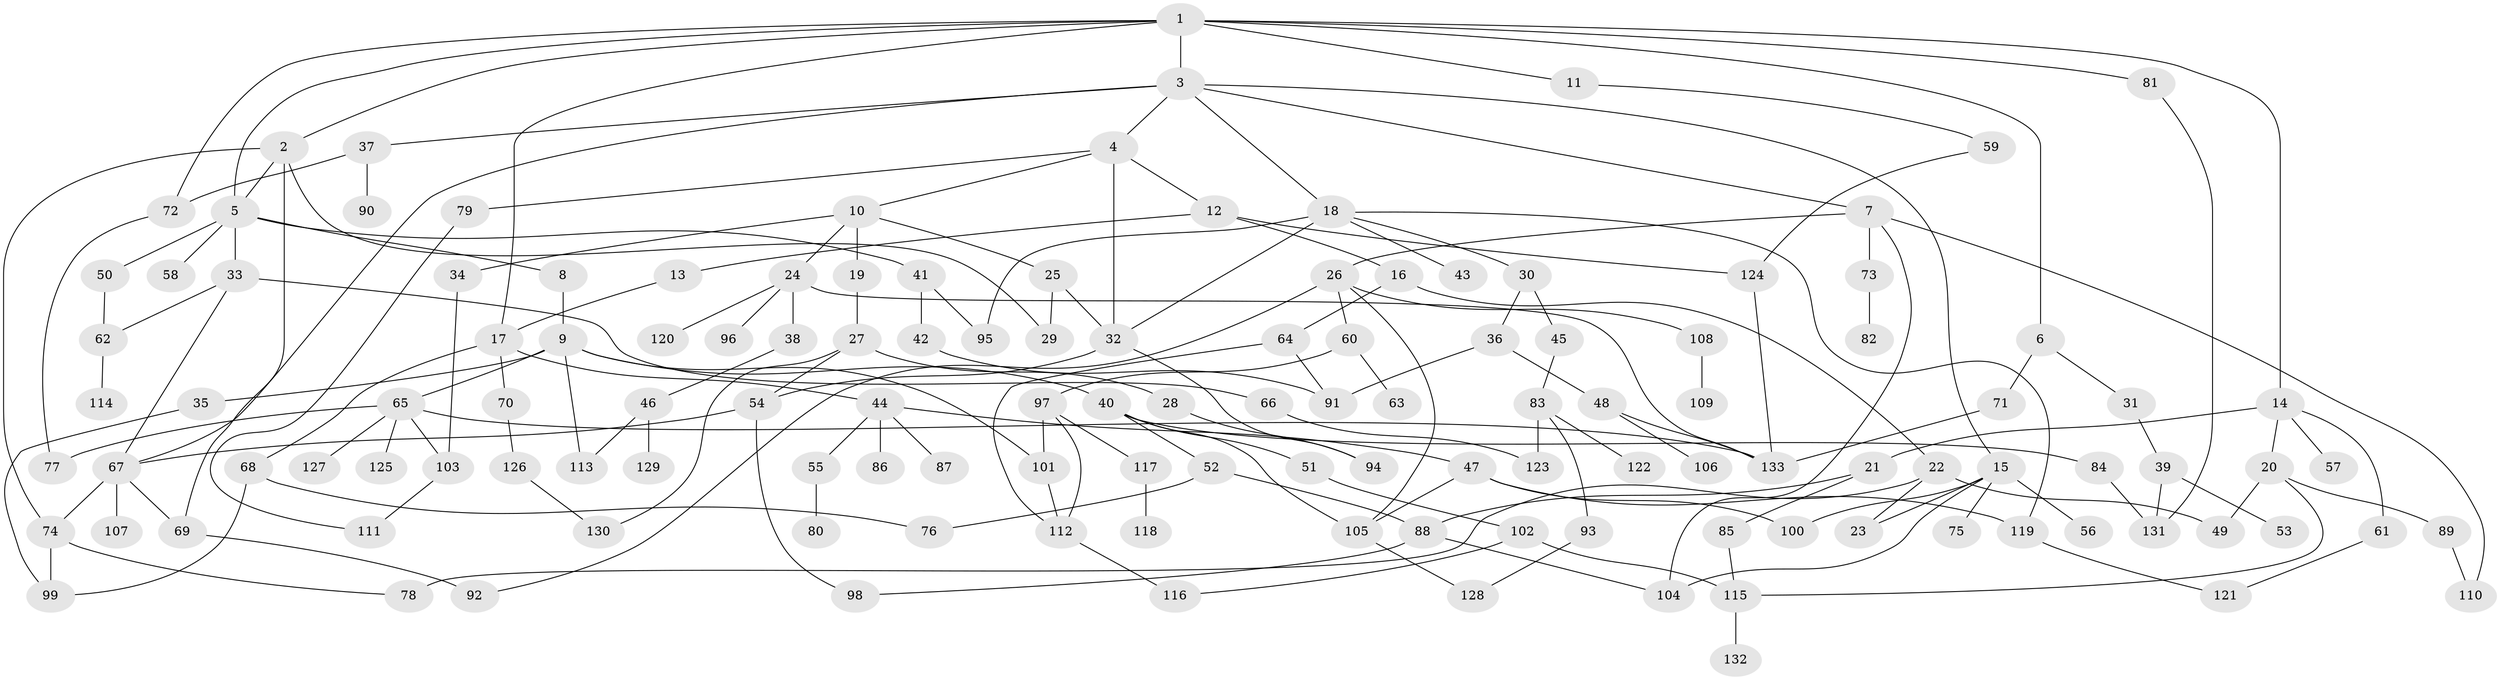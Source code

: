 // coarse degree distribution, {7: 0.02564102564102564, 4: 0.07692307692307693, 23: 0.02564102564102564, 8: 0.02564102564102564, 9: 0.05128205128205128, 11: 0.02564102564102564, 2: 0.3076923076923077, 6: 0.02564102564102564, 3: 0.1794871794871795, 5: 0.02564102564102564, 1: 0.23076923076923078}
// Generated by graph-tools (version 1.1) at 2025/16/03/04/25 18:16:55]
// undirected, 133 vertices, 185 edges
graph export_dot {
graph [start="1"]
  node [color=gray90,style=filled];
  1;
  2;
  3;
  4;
  5;
  6;
  7;
  8;
  9;
  10;
  11;
  12;
  13;
  14;
  15;
  16;
  17;
  18;
  19;
  20;
  21;
  22;
  23;
  24;
  25;
  26;
  27;
  28;
  29;
  30;
  31;
  32;
  33;
  34;
  35;
  36;
  37;
  38;
  39;
  40;
  41;
  42;
  43;
  44;
  45;
  46;
  47;
  48;
  49;
  50;
  51;
  52;
  53;
  54;
  55;
  56;
  57;
  58;
  59;
  60;
  61;
  62;
  63;
  64;
  65;
  66;
  67;
  68;
  69;
  70;
  71;
  72;
  73;
  74;
  75;
  76;
  77;
  78;
  79;
  80;
  81;
  82;
  83;
  84;
  85;
  86;
  87;
  88;
  89;
  90;
  91;
  92;
  93;
  94;
  95;
  96;
  97;
  98;
  99;
  100;
  101;
  102;
  103;
  104;
  105;
  106;
  107;
  108;
  109;
  110;
  111;
  112;
  113;
  114;
  115;
  116;
  117;
  118;
  119;
  120;
  121;
  122;
  123;
  124;
  125;
  126;
  127;
  128;
  129;
  130;
  131;
  132;
  133;
  1 -- 2;
  1 -- 3;
  1 -- 6;
  1 -- 11;
  1 -- 14;
  1 -- 81;
  1 -- 5;
  1 -- 72;
  1 -- 17;
  2 -- 5;
  2 -- 29;
  2 -- 74;
  2 -- 69;
  3 -- 4;
  3 -- 7;
  3 -- 15;
  3 -- 18;
  3 -- 37;
  3 -- 67;
  4 -- 10;
  4 -- 12;
  4 -- 79;
  4 -- 32;
  5 -- 8;
  5 -- 33;
  5 -- 41;
  5 -- 50;
  5 -- 58;
  6 -- 31;
  6 -- 71;
  7 -- 26;
  7 -- 73;
  7 -- 104;
  7 -- 110;
  8 -- 9;
  9 -- 35;
  9 -- 40;
  9 -- 65;
  9 -- 101;
  9 -- 113;
  10 -- 19;
  10 -- 24;
  10 -- 25;
  10 -- 34;
  11 -- 59;
  12 -- 13;
  12 -- 16;
  12 -- 124;
  13 -- 17;
  14 -- 20;
  14 -- 21;
  14 -- 57;
  14 -- 61;
  15 -- 23;
  15 -- 56;
  15 -- 75;
  15 -- 104;
  15 -- 100;
  16 -- 22;
  16 -- 64;
  17 -- 44;
  17 -- 68;
  17 -- 70;
  18 -- 30;
  18 -- 43;
  18 -- 95;
  18 -- 119;
  18 -- 32;
  19 -- 27;
  20 -- 89;
  20 -- 115;
  20 -- 49;
  21 -- 85;
  21 -- 88;
  22 -- 49;
  22 -- 78;
  22 -- 23;
  24 -- 38;
  24 -- 96;
  24 -- 120;
  24 -- 133;
  25 -- 32;
  25 -- 29;
  26 -- 60;
  26 -- 92;
  26 -- 108;
  26 -- 105;
  27 -- 28;
  27 -- 54;
  27 -- 130;
  28 -- 94;
  30 -- 36;
  30 -- 45;
  31 -- 39;
  32 -- 54;
  32 -- 94;
  33 -- 62;
  33 -- 66;
  33 -- 67;
  34 -- 103;
  35 -- 99;
  36 -- 48;
  36 -- 91;
  37 -- 72;
  37 -- 90;
  38 -- 46;
  39 -- 53;
  39 -- 131;
  40 -- 51;
  40 -- 52;
  40 -- 84;
  40 -- 105;
  41 -- 42;
  41 -- 95;
  42 -- 91;
  44 -- 47;
  44 -- 55;
  44 -- 86;
  44 -- 87;
  45 -- 83;
  46 -- 129;
  46 -- 113;
  47 -- 100;
  47 -- 105;
  47 -- 119;
  48 -- 106;
  48 -- 133;
  50 -- 62;
  51 -- 102;
  52 -- 76;
  52 -- 88;
  54 -- 67;
  54 -- 98;
  55 -- 80;
  59 -- 124;
  60 -- 63;
  60 -- 97;
  61 -- 121;
  62 -- 114;
  64 -- 112;
  64 -- 91;
  65 -- 125;
  65 -- 127;
  65 -- 103;
  65 -- 77;
  65 -- 133;
  66 -- 123;
  67 -- 69;
  67 -- 74;
  67 -- 107;
  68 -- 99;
  68 -- 76;
  69 -- 92;
  70 -- 126;
  71 -- 133;
  72 -- 77;
  73 -- 82;
  74 -- 99;
  74 -- 78;
  79 -- 111;
  81 -- 131;
  83 -- 93;
  83 -- 122;
  83 -- 123;
  84 -- 131;
  85 -- 115;
  88 -- 98;
  88 -- 104;
  89 -- 110;
  93 -- 128;
  97 -- 117;
  97 -- 112;
  97 -- 101;
  101 -- 112;
  102 -- 115;
  102 -- 116;
  103 -- 111;
  105 -- 128;
  108 -- 109;
  112 -- 116;
  115 -- 132;
  117 -- 118;
  119 -- 121;
  124 -- 133;
  126 -- 130;
}
